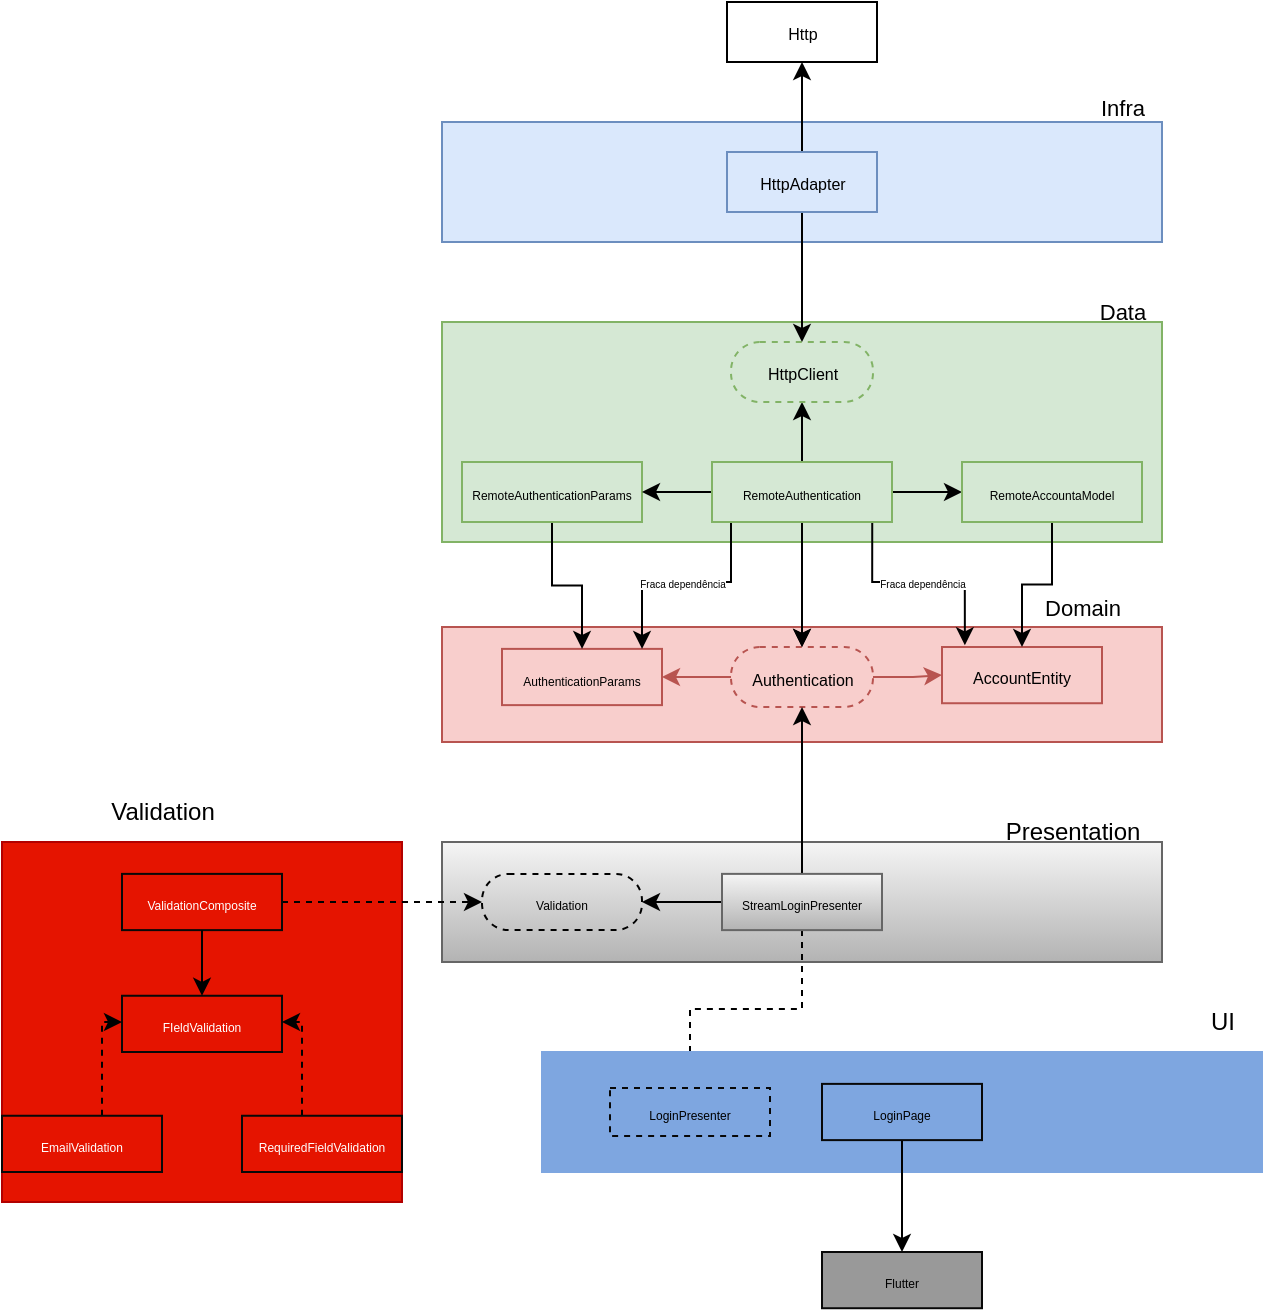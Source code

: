 <mxfile version="22.1.1" type="github">
  <diagram name="Página-1" id="pkjaOMn2NqMD779csTE3">
    <mxGraphModel dx="683" dy="357" grid="1" gridSize="10" guides="1" tooltips="1" connect="1" arrows="1" fold="1" page="1" pageScale="1" pageWidth="827" pageHeight="1169" math="0" shadow="0">
      <root>
        <mxCell id="0" />
        <mxCell id="1" parent="0" />
        <mxCell id="49VqL4aRQIc2pW3SHKcT-3" value="" style="rounded=0;whiteSpace=wrap;html=1;fillColor=#f8cecc;strokeColor=#b85450;" parent="1" vertex="1">
          <mxGeometry x="340" y="372.5" width="360" height="57.5" as="geometry" />
        </mxCell>
        <mxCell id="49VqL4aRQIc2pW3SHKcT-7" value="" style="edgeStyle=orthogonalEdgeStyle;rounded=0;orthogonalLoop=1;jettySize=auto;html=1;labelBorderColor=none;fillColor=#f8cecc;strokeColor=#b85450;" parent="1" source="49VqL4aRQIc2pW3SHKcT-2" target="49VqL4aRQIc2pW3SHKcT-4" edge="1">
          <mxGeometry relative="1" as="geometry" />
        </mxCell>
        <mxCell id="49VqL4aRQIc2pW3SHKcT-8" value="" style="edgeStyle=orthogonalEdgeStyle;rounded=0;orthogonalLoop=1;jettySize=auto;html=1;fillColor=#f8cecc;strokeColor=#b85450;" parent="1" source="49VqL4aRQIc2pW3SHKcT-2" target="49VqL4aRQIc2pW3SHKcT-5" edge="1">
          <mxGeometry relative="1" as="geometry" />
        </mxCell>
        <mxCell id="49VqL4aRQIc2pW3SHKcT-2" value="&lt;font style=&quot;font-size: 8px;&quot;&gt;Authentication&lt;/font&gt;" style="rounded=1;whiteSpace=wrap;html=1;arcSize=48;glass=0;shadow=0;dashed=1;fillColor=#f8cecc;strokeColor=#b85450;" parent="1" vertex="1">
          <mxGeometry x="484.5" y="382.5" width="71" height="30" as="geometry" />
        </mxCell>
        <mxCell id="49VqL4aRQIc2pW3SHKcT-4" value="&lt;font style=&quot;font-size: 6px;&quot;&gt;AuthenticationParams&lt;/font&gt;" style="rounded=0;whiteSpace=wrap;html=1;fillColor=#f8cecc;strokeColor=#b85450;" parent="1" vertex="1">
          <mxGeometry x="370" y="383.44" width="80" height="28.12" as="geometry" />
        </mxCell>
        <mxCell id="49VqL4aRQIc2pW3SHKcT-5" value="&lt;font style=&quot;font-size: 8px;&quot;&gt;AccountEntity&lt;/font&gt;" style="rounded=0;whiteSpace=wrap;html=1;fillColor=#f8cecc;strokeColor=#b85450;" parent="1" vertex="1">
          <mxGeometry x="590" y="382.5" width="80" height="28.12" as="geometry" />
        </mxCell>
        <mxCell id="49VqL4aRQIc2pW3SHKcT-20" value="" style="edgeStyle=orthogonalEdgeStyle;rounded=0;orthogonalLoop=1;jettySize=auto;html=1;" parent="1" source="49VqL4aRQIc2pW3SHKcT-9" target="49VqL4aRQIc2pW3SHKcT-2" edge="1">
          <mxGeometry relative="1" as="geometry" />
        </mxCell>
        <mxCell id="49VqL4aRQIc2pW3SHKcT-9" value="" style="rounded=0;whiteSpace=wrap;html=1;fillColor=#d5e8d4;strokeColor=#82b366;" parent="1" vertex="1">
          <mxGeometry x="340" y="220" width="360" height="110" as="geometry" />
        </mxCell>
        <mxCell id="49VqL4aRQIc2pW3SHKcT-21" value="" style="edgeStyle=orthogonalEdgeStyle;rounded=0;orthogonalLoop=1;jettySize=auto;html=1;" parent="1" source="49VqL4aRQIc2pW3SHKcT-10" target="49VqL4aRQIc2pW3SHKcT-4" edge="1">
          <mxGeometry relative="1" as="geometry" />
        </mxCell>
        <mxCell id="49VqL4aRQIc2pW3SHKcT-10" value="&lt;font style=&quot;font-size: 6px;&quot;&gt;RemoteAuthenticationParams&lt;/font&gt;" style="rounded=0;whiteSpace=wrap;html=1;fillColor=#d5e8d4;strokeColor=#82b366;" parent="1" vertex="1">
          <mxGeometry x="350" y="290" width="90" height="30" as="geometry" />
        </mxCell>
        <mxCell id="49VqL4aRQIc2pW3SHKcT-16" value="" style="edgeStyle=orthogonalEdgeStyle;rounded=0;orthogonalLoop=1;jettySize=auto;html=1;" parent="1" source="49VqL4aRQIc2pW3SHKcT-12" target="49VqL4aRQIc2pW3SHKcT-10" edge="1">
          <mxGeometry relative="1" as="geometry" />
        </mxCell>
        <mxCell id="49VqL4aRQIc2pW3SHKcT-17" value="" style="edgeStyle=orthogonalEdgeStyle;rounded=0;orthogonalLoop=1;jettySize=auto;html=1;" parent="1" source="49VqL4aRQIc2pW3SHKcT-12" target="49VqL4aRQIc2pW3SHKcT-13" edge="1">
          <mxGeometry relative="1" as="geometry" />
        </mxCell>
        <mxCell id="49VqL4aRQIc2pW3SHKcT-18" value="" style="edgeStyle=orthogonalEdgeStyle;rounded=0;orthogonalLoop=1;jettySize=auto;html=1;" parent="1" source="49VqL4aRQIc2pW3SHKcT-12" target="49VqL4aRQIc2pW3SHKcT-15" edge="1">
          <mxGeometry relative="1" as="geometry" />
        </mxCell>
        <mxCell id="49VqL4aRQIc2pW3SHKcT-24" value="" style="edgeStyle=orthogonalEdgeStyle;rounded=0;orthogonalLoop=1;jettySize=auto;html=1;" parent="1" source="49VqL4aRQIc2pW3SHKcT-12" target="49VqL4aRQIc2pW3SHKcT-2" edge="1">
          <mxGeometry relative="1" as="geometry" />
        </mxCell>
        <mxCell id="49VqL4aRQIc2pW3SHKcT-12" value="&lt;font style=&quot;font-size: 6px;&quot;&gt;RemoteAuthentication&lt;/font&gt;" style="rounded=0;whiteSpace=wrap;html=1;fillColor=#d5e8d4;strokeColor=#82b366;" parent="1" vertex="1">
          <mxGeometry x="475" y="290" width="90" height="30" as="geometry" />
        </mxCell>
        <mxCell id="49VqL4aRQIc2pW3SHKcT-22" value="" style="edgeStyle=orthogonalEdgeStyle;rounded=0;orthogonalLoop=1;jettySize=auto;html=1;" parent="1" source="49VqL4aRQIc2pW3SHKcT-13" target="49VqL4aRQIc2pW3SHKcT-5" edge="1">
          <mxGeometry relative="1" as="geometry" />
        </mxCell>
        <mxCell id="49VqL4aRQIc2pW3SHKcT-13" value="&lt;span style=&quot;font-size: 6px;&quot;&gt;RemoteAccountaModel&lt;/span&gt;" style="rounded=0;whiteSpace=wrap;html=1;fillColor=#d5e8d4;strokeColor=#82b366;" parent="1" vertex="1">
          <mxGeometry x="600" y="290" width="90" height="30" as="geometry" />
        </mxCell>
        <mxCell id="49VqL4aRQIc2pW3SHKcT-15" value="&lt;font style=&quot;font-size: 8px;&quot;&gt;HttpClient&lt;/font&gt;" style="rounded=1;whiteSpace=wrap;html=1;arcSize=48;glass=0;shadow=0;dashed=1;fillColor=#d5e8d4;strokeColor=#82b366;" parent="1" vertex="1">
          <mxGeometry x="484.5" y="230" width="71" height="30" as="geometry" />
        </mxCell>
        <mxCell id="49VqL4aRQIc2pW3SHKcT-26" value="" style="edgeStyle=orthogonalEdgeStyle;orthogonalLoop=1;jettySize=auto;html=1;entryX=0.875;entryY=0;entryDx=0;entryDy=0;entryPerimeter=0;rounded=0;labelBorderColor=none;labelBackgroundColor=#FFFFFF;" parent="1" target="49VqL4aRQIc2pW3SHKcT-4" edge="1">
          <mxGeometry relative="1" as="geometry">
            <mxPoint x="484.5" y="320.44" as="sourcePoint" />
            <mxPoint x="484.5" y="383.44" as="targetPoint" />
            <Array as="points">
              <mxPoint x="485" y="350" />
              <mxPoint x="440" y="350" />
            </Array>
          </mxGeometry>
        </mxCell>
        <mxCell id="49VqL4aRQIc2pW3SHKcT-31" value="Fraca dependência" style="edgeLabel;html=1;align=center;verticalAlign=middle;resizable=0;points=[];fontSize=5;fontFamily=Helvetica;fontColor=default;" parent="49VqL4aRQIc2pW3SHKcT-26" vertex="1" connectable="0">
          <mxGeometry x="0.208" relative="1" as="geometry">
            <mxPoint x="11" as="offset" />
          </mxGeometry>
        </mxCell>
        <mxCell id="49VqL4aRQIc2pW3SHKcT-27" value="" style="edgeStyle=orthogonalEdgeStyle;rounded=0;orthogonalLoop=1;jettySize=auto;html=1;entryX=0.143;entryY=-0.031;entryDx=0;entryDy=0;entryPerimeter=0;" parent="1" target="49VqL4aRQIc2pW3SHKcT-5" edge="1">
          <mxGeometry relative="1" as="geometry">
            <mxPoint x="555.12" y="320.44" as="sourcePoint" />
            <mxPoint x="555.12" y="383.44" as="targetPoint" />
            <Array as="points">
              <mxPoint x="555" y="350" />
              <mxPoint x="601" y="350" />
            </Array>
          </mxGeometry>
        </mxCell>
        <mxCell id="49VqL4aRQIc2pW3SHKcT-32" value="Fraca dependência" style="edgeLabel;html=1;align=center;verticalAlign=middle;resizable=0;points=[];fontSize=5;fontFamily=Helvetica;fontColor=default;" parent="1" vertex="1" connectable="0">
          <mxGeometry x="580.0" y="350" as="geometry" />
        </mxCell>
        <mxCell id="49VqL4aRQIc2pW3SHKcT-33" value="" style="rounded=0;whiteSpace=wrap;html=1;fontFamily=Helvetica;fontSize=11;fillColor=#dae8fc;strokeColor=#6c8ebf;" parent="1" vertex="1">
          <mxGeometry x="340" y="120" width="360" height="60" as="geometry" />
        </mxCell>
        <mxCell id="49VqL4aRQIc2pW3SHKcT-36" value="" style="edgeStyle=orthogonalEdgeStyle;shape=connector;rounded=0;orthogonalLoop=1;jettySize=auto;html=1;labelBackgroundColor=default;strokeColor=default;align=center;verticalAlign=middle;fontFamily=Helvetica;fontSize=11;fontColor=default;endArrow=classic;" parent="1" source="49VqL4aRQIc2pW3SHKcT-35" target="49VqL4aRQIc2pW3SHKcT-15" edge="1">
          <mxGeometry relative="1" as="geometry" />
        </mxCell>
        <mxCell id="49VqL4aRQIc2pW3SHKcT-40" value="" style="edgeStyle=orthogonalEdgeStyle;shape=connector;rounded=0;orthogonalLoop=1;jettySize=auto;html=1;labelBackgroundColor=default;strokeColor=default;align=center;verticalAlign=middle;fontFamily=Helvetica;fontSize=11;fontColor=default;endArrow=classic;" parent="1" source="49VqL4aRQIc2pW3SHKcT-35" target="49VqL4aRQIc2pW3SHKcT-37" edge="1">
          <mxGeometry relative="1" as="geometry" />
        </mxCell>
        <mxCell id="49VqL4aRQIc2pW3SHKcT-35" value="&lt;font style=&quot;font-size: 8px;&quot;&gt;HttpAdapter&lt;/font&gt;" style="rounded=0;whiteSpace=wrap;html=1;fillColor=#dae8fc;strokeColor=#6c8ebf;" parent="1" vertex="1">
          <mxGeometry x="482.5" y="135" width="75" height="30" as="geometry" />
        </mxCell>
        <mxCell id="49VqL4aRQIc2pW3SHKcT-37" value="&lt;font style=&quot;font-size: 8px;&quot;&gt;Http&lt;/font&gt;" style="rounded=0;whiteSpace=wrap;html=1;" parent="1" vertex="1">
          <mxGeometry x="482.5" y="60" width="75" height="30" as="geometry" />
        </mxCell>
        <mxCell id="49VqL4aRQIc2pW3SHKcT-41" value="Infra" style="text;html=1;align=center;verticalAlign=middle;resizable=0;points=[];autosize=1;strokeColor=none;fillColor=none;fontSize=11;fontFamily=Helvetica;fontColor=default;" parent="1" vertex="1">
          <mxGeometry x="655" y="98" width="50" height="30" as="geometry" />
        </mxCell>
        <mxCell id="49VqL4aRQIc2pW3SHKcT-42" value="Data" style="text;html=1;align=center;verticalAlign=middle;resizable=0;points=[];autosize=1;strokeColor=none;fillColor=none;fontSize=11;fontFamily=Helvetica;fontColor=default;" parent="1" vertex="1">
          <mxGeometry x="655" y="200" width="50" height="30" as="geometry" />
        </mxCell>
        <mxCell id="49VqL4aRQIc2pW3SHKcT-43" value="Domain&lt;br&gt;" style="text;html=1;align=center;verticalAlign=middle;resizable=0;points=[];autosize=1;strokeColor=none;fillColor=none;fontSize=11;fontFamily=Helvetica;fontColor=default;" parent="1" vertex="1">
          <mxGeometry x="630" y="348" width="60" height="30" as="geometry" />
        </mxCell>
        <mxCell id="bB_8pqs3RAnbekqXWQcZ-1" value="" style="rounded=0;whiteSpace=wrap;html=1;fillColor=#f5f5f5;strokeColor=#666666;gradientColor=#b3b3b3;" parent="1" vertex="1">
          <mxGeometry x="340" y="480" width="360" height="60" as="geometry" />
        </mxCell>
        <mxCell id="bB_8pqs3RAnbekqXWQcZ-2" value="&lt;font style=&quot;font-size: 6px;&quot;&gt;Validation&lt;/font&gt;" style="rounded=1;whiteSpace=wrap;html=1;fillColor=none;arcSize=47;dashed=1;" parent="1" vertex="1">
          <mxGeometry x="360" y="495.94" width="80" height="28.12" as="geometry" />
        </mxCell>
        <mxCell id="bB_8pqs3RAnbekqXWQcZ-5" value="" style="edgeStyle=orthogonalEdgeStyle;rounded=0;orthogonalLoop=1;jettySize=auto;html=1;" parent="1" source="bB_8pqs3RAnbekqXWQcZ-4" target="49VqL4aRQIc2pW3SHKcT-2" edge="1">
          <mxGeometry relative="1" as="geometry" />
        </mxCell>
        <mxCell id="JoyH4Dla9AoAzmda8oz_-5" value="" style="edgeStyle=orthogonalEdgeStyle;rounded=0;orthogonalLoop=1;jettySize=auto;html=1;dashed=1;" edge="1" parent="1" source="bB_8pqs3RAnbekqXWQcZ-4" target="JoyH4Dla9AoAzmda8oz_-2">
          <mxGeometry relative="1" as="geometry">
            <mxPoint x="464" y="580" as="targetPoint" />
          </mxGeometry>
        </mxCell>
        <mxCell id="JoyH4Dla9AoAzmda8oz_-6" value="" style="edgeStyle=orthogonalEdgeStyle;rounded=0;orthogonalLoop=1;jettySize=auto;html=1;" edge="1" parent="1" source="bB_8pqs3RAnbekqXWQcZ-4" target="bB_8pqs3RAnbekqXWQcZ-2">
          <mxGeometry relative="1" as="geometry" />
        </mxCell>
        <mxCell id="bB_8pqs3RAnbekqXWQcZ-4" value="&lt;span style=&quot;font-size: 6px;&quot;&gt;StreamLoginPresenter&lt;/span&gt;" style="rounded=0;whiteSpace=wrap;html=1;fillColor=#f5f5f5;strokeColor=#666666;gradientColor=#b3b3b3;" parent="1" vertex="1">
          <mxGeometry x="480" y="495.94" width="80" height="28.12" as="geometry" />
        </mxCell>
        <mxCell id="bB_8pqs3RAnbekqXWQcZ-6" value="" style="rounded=0;whiteSpace=wrap;html=1;fillColor=#e51400;strokeColor=#B20000;fontColor=#ffffff;" parent="1" vertex="1">
          <mxGeometry x="120" y="480" width="200" height="180" as="geometry" />
        </mxCell>
        <mxCell id="JoyH4Dla9AoAzmda8oz_-8" value="" style="edgeStyle=orthogonalEdgeStyle;rounded=0;orthogonalLoop=1;jettySize=auto;html=1;dashed=1;" edge="1" parent="1" source="bB_8pqs3RAnbekqXWQcZ-7" target="bB_8pqs3RAnbekqXWQcZ-2">
          <mxGeometry relative="1" as="geometry" />
        </mxCell>
        <mxCell id="bB_8pqs3RAnbekqXWQcZ-7" value="&lt;span style=&quot;font-size: 6px;&quot;&gt;ValidationComposite&lt;/span&gt;" style="rounded=0;whiteSpace=wrap;html=1;fillColor=#e51400;strokeColor=#080808;fontColor=#ffffff;" parent="1" vertex="1">
          <mxGeometry x="180" y="495.94" width="80" height="28.12" as="geometry" />
        </mxCell>
        <mxCell id="bB_8pqs3RAnbekqXWQcZ-8" value="&lt;span style=&quot;font-size: 6px;&quot;&gt;FIeldValidation&lt;/span&gt;" style="rounded=0;whiteSpace=wrap;html=1;fillColor=#e51400;strokeColor=#080808;fontColor=#ffffff;" parent="1" vertex="1">
          <mxGeometry x="180" y="556.88" width="80" height="28.12" as="geometry" />
        </mxCell>
        <mxCell id="JoyH4Dla9AoAzmda8oz_-9" value="" style="edgeStyle=orthogonalEdgeStyle;rounded=0;orthogonalLoop=1;jettySize=auto;html=1;dashed=1;" edge="1" parent="1" source="bB_8pqs3RAnbekqXWQcZ-9" target="bB_8pqs3RAnbekqXWQcZ-8">
          <mxGeometry relative="1" as="geometry">
            <Array as="points">
              <mxPoint x="270" y="570" />
            </Array>
          </mxGeometry>
        </mxCell>
        <mxCell id="bB_8pqs3RAnbekqXWQcZ-9" value="&lt;span style=&quot;font-size: 6px;&quot;&gt;RequiredFieldValidation&lt;/span&gt;" style="rounded=0;whiteSpace=wrap;html=1;fillColor=#e51400;strokeColor=#080808;fontColor=#ffffff;" parent="1" vertex="1">
          <mxGeometry x="240" y="616.88" width="80" height="28.12" as="geometry" />
        </mxCell>
        <mxCell id="bB_8pqs3RAnbekqXWQcZ-13" value="" style="rounded=0;whiteSpace=wrap;html=1;fillColor=#7EA6E0;strokeColor=#7EA6E0;fontColor=#ffffff;" parent="1" vertex="1">
          <mxGeometry x="390" y="585" width="360" height="60" as="geometry" />
        </mxCell>
        <mxCell id="bB_8pqs3RAnbekqXWQcZ-17" value="" style="edgeStyle=orthogonalEdgeStyle;rounded=0;orthogonalLoop=1;jettySize=auto;html=1;" parent="1" source="bB_8pqs3RAnbekqXWQcZ-14" target="bB_8pqs3RAnbekqXWQcZ-16" edge="1">
          <mxGeometry relative="1" as="geometry" />
        </mxCell>
        <mxCell id="bB_8pqs3RAnbekqXWQcZ-14" value="&lt;span style=&quot;font-size: 6px;&quot;&gt;LoginPage&lt;/span&gt;" style="rounded=0;whiteSpace=wrap;html=1;fillColor=#7EA6E0;strokeColor=#080808;" parent="1" vertex="1">
          <mxGeometry x="530" y="600.94" width="80" height="28.12" as="geometry" />
        </mxCell>
        <mxCell id="bB_8pqs3RAnbekqXWQcZ-16" value="&lt;span style=&quot;font-size: 6px;&quot;&gt;Flutter&lt;/span&gt;" style="rounded=0;whiteSpace=wrap;html=1;fillColor=#999999;strokeColor=#080808;" parent="1" vertex="1">
          <mxGeometry x="530" y="685" width="80" height="28.12" as="geometry" />
        </mxCell>
        <mxCell id="bB_8pqs3RAnbekqXWQcZ-18" value="Presentation" style="text;html=1;align=center;verticalAlign=middle;resizable=0;points=[];autosize=1;strokeColor=none;fillColor=none;" parent="1" vertex="1">
          <mxGeometry x="610" y="460" width="90" height="30" as="geometry" />
        </mxCell>
        <mxCell id="bB_8pqs3RAnbekqXWQcZ-19" value="Validation" style="text;html=1;align=center;verticalAlign=middle;resizable=0;points=[];autosize=1;strokeColor=none;fillColor=none;" parent="1" vertex="1">
          <mxGeometry x="160" y="450" width="80" height="30" as="geometry" />
        </mxCell>
        <mxCell id="bB_8pqs3RAnbekqXWQcZ-20" value="UI" style="text;html=1;align=center;verticalAlign=middle;resizable=0;points=[];autosize=1;strokeColor=none;fillColor=none;" parent="1" vertex="1">
          <mxGeometry x="710" y="555" width="40" height="30" as="geometry" />
        </mxCell>
        <mxCell id="JoyH4Dla9AoAzmda8oz_-2" value="&lt;span style=&quot;font-size: 6px;&quot;&gt;LoginPresenter&lt;/span&gt;" style="rounded=0;whiteSpace=wrap;html=1;fillColor=#7EA6E0;strokeColor=#080808;dashed=1;" vertex="1" parent="1">
          <mxGeometry x="424" y="602.97" width="80" height="24.06" as="geometry" />
        </mxCell>
        <mxCell id="JoyH4Dla9AoAzmda8oz_-14" value="" style="edgeStyle=orthogonalEdgeStyle;rounded=0;orthogonalLoop=1;jettySize=auto;html=1;dashed=1;" edge="1" parent="1" source="JoyH4Dla9AoAzmda8oz_-7" target="bB_8pqs3RAnbekqXWQcZ-8">
          <mxGeometry relative="1" as="geometry">
            <Array as="points">
              <mxPoint x="170" y="570" />
            </Array>
          </mxGeometry>
        </mxCell>
        <mxCell id="JoyH4Dla9AoAzmda8oz_-7" value="&lt;span style=&quot;font-size: 6px;&quot;&gt;EmailValidation&lt;br&gt;&lt;/span&gt;" style="rounded=0;whiteSpace=wrap;html=1;fillColor=#e51400;strokeColor=#080808;fontColor=#ffffff;" vertex="1" parent="1">
          <mxGeometry x="120" y="616.88" width="80" height="28.12" as="geometry" />
        </mxCell>
        <mxCell id="JoyH4Dla9AoAzmda8oz_-17" value="" style="endArrow=classic;html=1;rounded=0;exitX=0.5;exitY=1;exitDx=0;exitDy=0;entryX=0.5;entryY=0;entryDx=0;entryDy=0;" edge="1" parent="1" source="bB_8pqs3RAnbekqXWQcZ-7" target="bB_8pqs3RAnbekqXWQcZ-8">
          <mxGeometry width="50" height="50" relative="1" as="geometry">
            <mxPoint x="210" y="560" as="sourcePoint" />
            <mxPoint x="260" y="510" as="targetPoint" />
          </mxGeometry>
        </mxCell>
      </root>
    </mxGraphModel>
  </diagram>
</mxfile>
